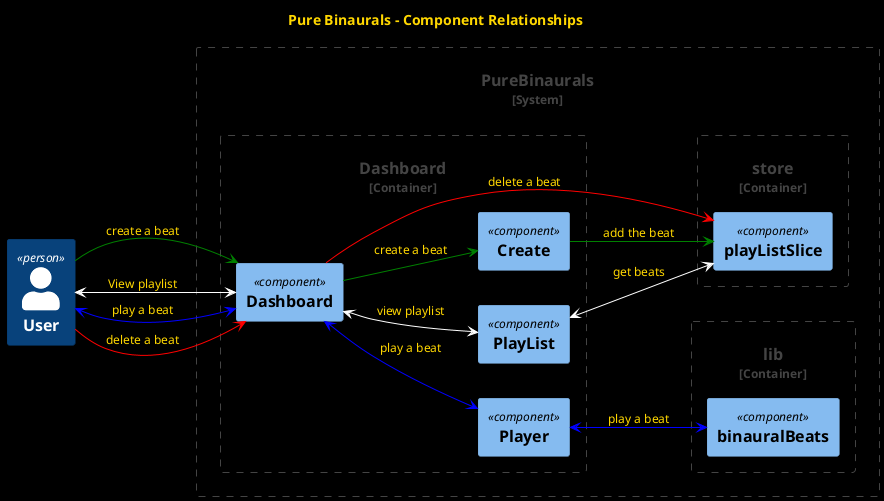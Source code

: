 @startuml Pure-Binaurals-Components

title Pure Binaurals - Component Relationships

left to right direction

set separator none

!include <C4/C4>
!include <C4/C4_Context>
!include <C4/C4_Component>

skinparam BackgroundColor black
skinparam DefaultFontColor gold

Person(User, "User")
System_Boundary(PureBinaurals, "PureBinaurals") {
  Container_Boundary(Dashboard, "Dashboard") {
    Component(Dashboard.Dashboard, "Dashboard")
    Component(Dashboard.Create, "Create")
    Component(Dashboard.PlayList, "PlayList")
    Component(Dashboard.Player, "Player")
  }

  Container_Boundary(store, "store") {
    Component(store.playListSlice, "playListSlice")
  }

  Container_Boundary(lib, "lib") {
    Component(lib.binauralBeats, "binauralBeats")
  }
}

'Create and save new beat
skinparam ArrowColor green
User --> Dashboard.Dashboard: "create a beat"
Dashboard.Dashboard --> Dashboard.Create: "create a beat"
Dashboard.Create --> store.playListSlice: "add the beat"
'view playlist
skinparam ArrowColor white
User <--> Dashboard.Dashboard: "View playlist"
Dashboard.Dashboard <--> Dashboard.PlayList: "view playlist"
Dashboard.PlayList <--> store.playListSlice: "get beats"
'Play beat
skinparam ArrowColor blue
User <--> Dashboard.Dashboard: "play a beat"
Dashboard.Dashboard <--> Dashboard.Player: "play a beat"
Dashboard.Player <--> lib.binauralBeats: "play a beat"
'delete a beat
skinparam ArrowColor red
User --> Dashboard.Dashboard: "delete a beat"
Dashboard.Dashboard --> store.playListSlice: "delete a beat"
@enduml
